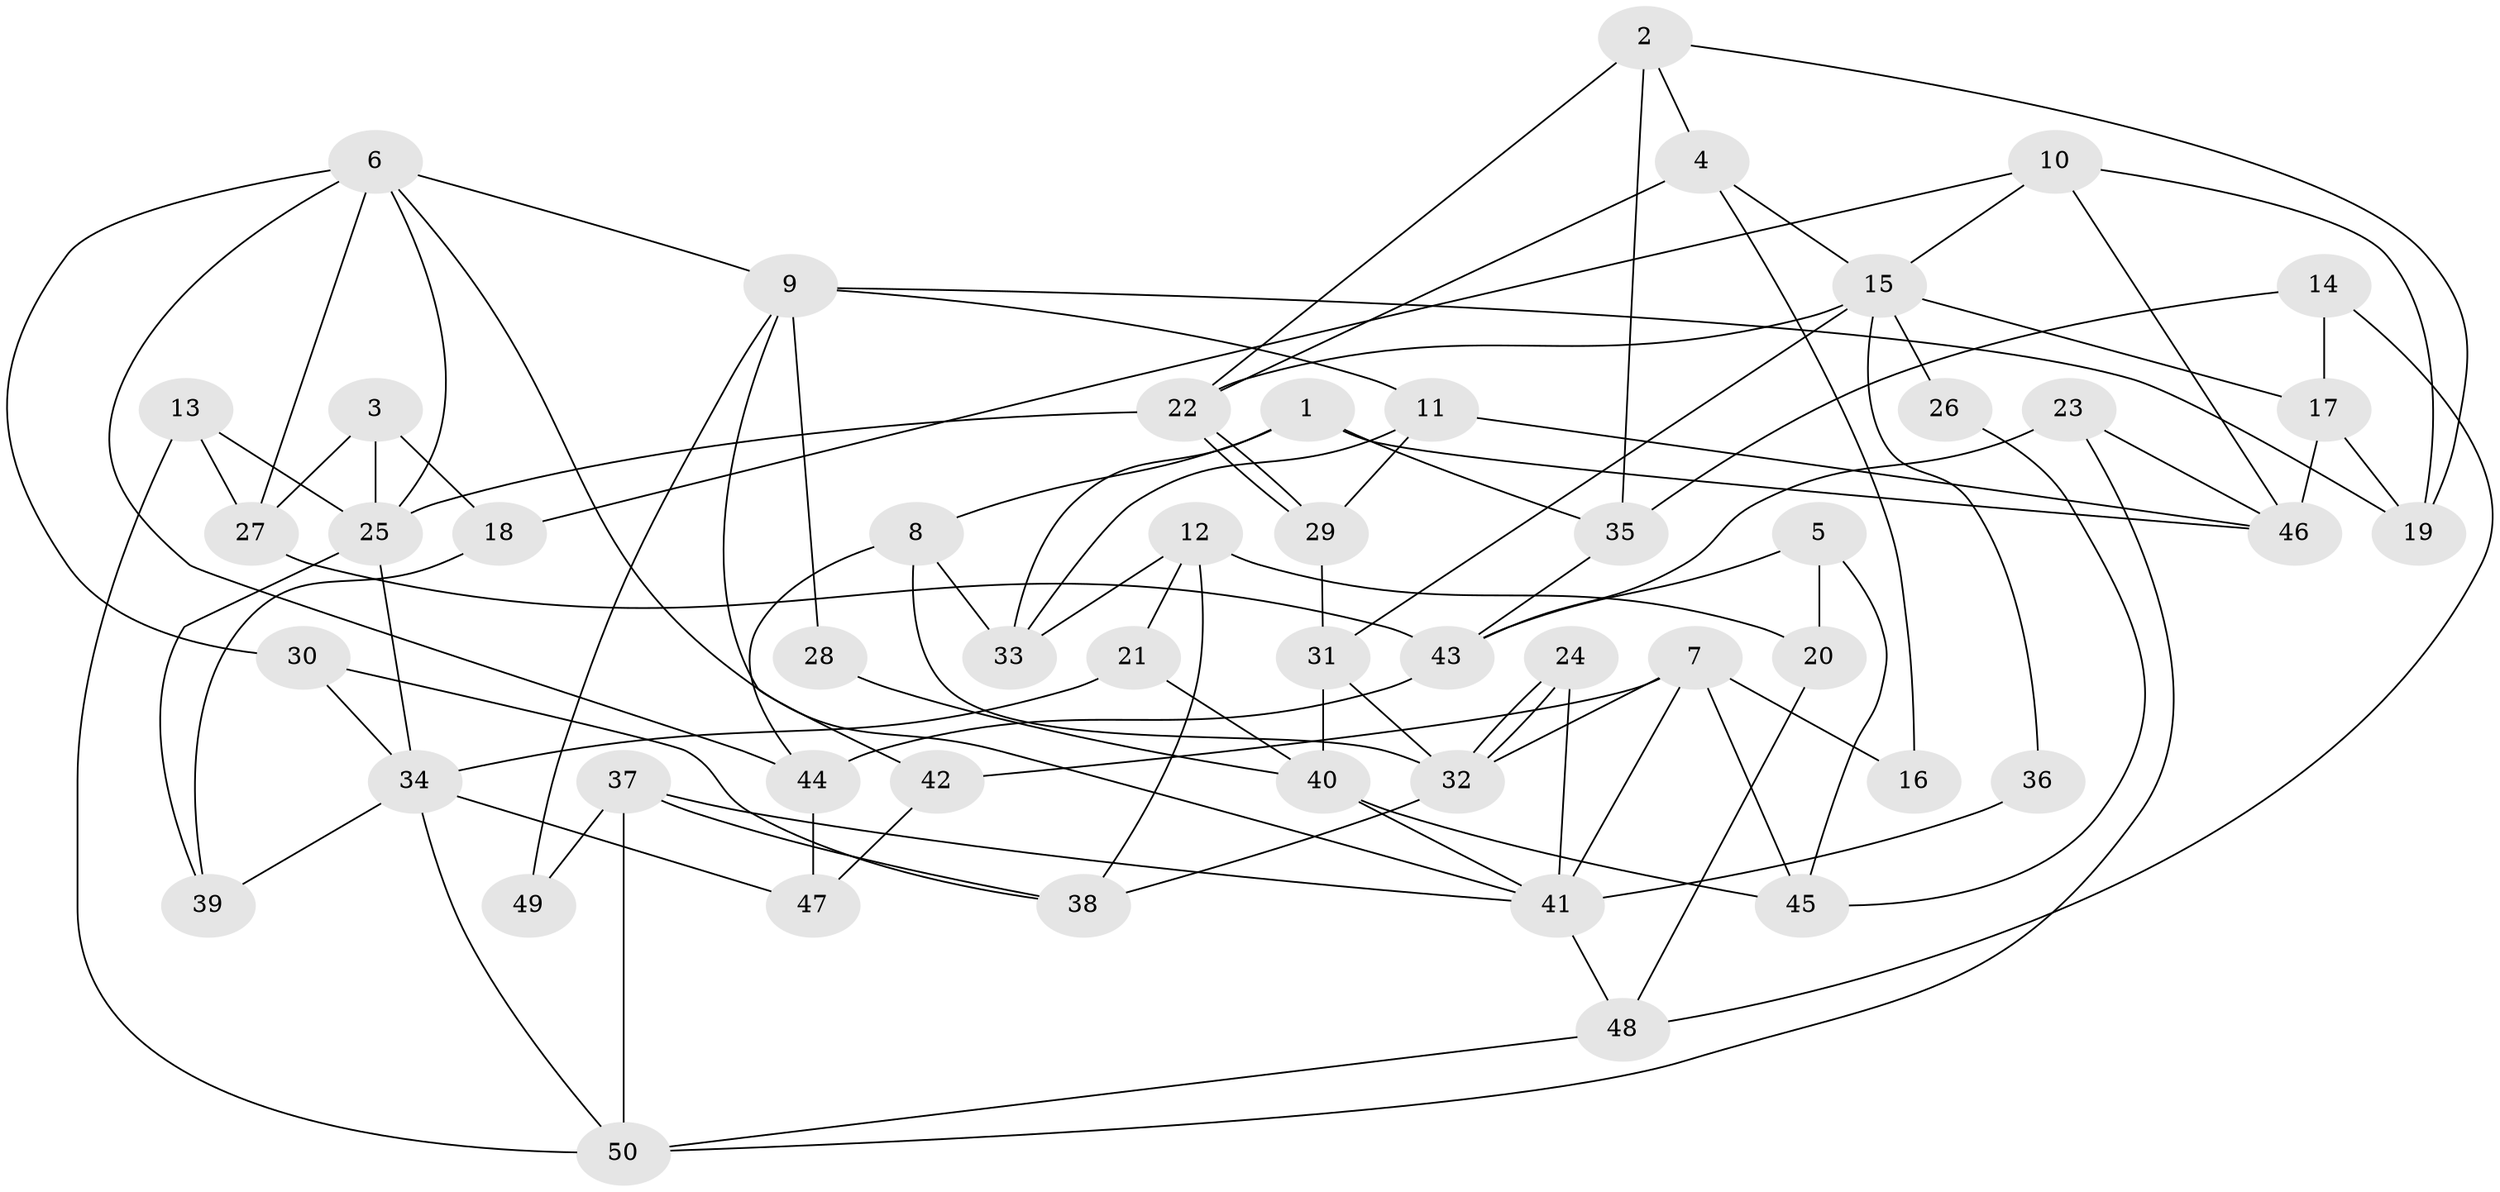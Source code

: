 // coarse degree distribution, {8: 0.16, 6: 0.2, 9: 0.04, 5: 0.12, 2: 0.24, 4: 0.16, 3: 0.08}
// Generated by graph-tools (version 1.1) at 2025/51/03/04/25 22:51:21]
// undirected, 50 vertices, 100 edges
graph export_dot {
  node [color=gray90,style=filled];
  1;
  2;
  3;
  4;
  5;
  6;
  7;
  8;
  9;
  10;
  11;
  12;
  13;
  14;
  15;
  16;
  17;
  18;
  19;
  20;
  21;
  22;
  23;
  24;
  25;
  26;
  27;
  28;
  29;
  30;
  31;
  32;
  33;
  34;
  35;
  36;
  37;
  38;
  39;
  40;
  41;
  42;
  43;
  44;
  45;
  46;
  47;
  48;
  49;
  50;
  1 -- 35;
  1 -- 8;
  1 -- 33;
  1 -- 46;
  2 -- 22;
  2 -- 19;
  2 -- 4;
  2 -- 35;
  3 -- 25;
  3 -- 27;
  3 -- 18;
  4 -- 22;
  4 -- 15;
  4 -- 16;
  5 -- 45;
  5 -- 20;
  5 -- 43;
  6 -- 44;
  6 -- 41;
  6 -- 9;
  6 -- 25;
  6 -- 27;
  6 -- 30;
  7 -- 32;
  7 -- 41;
  7 -- 16;
  7 -- 42;
  7 -- 45;
  8 -- 32;
  8 -- 44;
  8 -- 33;
  9 -- 11;
  9 -- 19;
  9 -- 28;
  9 -- 42;
  9 -- 49;
  10 -- 46;
  10 -- 18;
  10 -- 15;
  10 -- 19;
  11 -- 33;
  11 -- 46;
  11 -- 29;
  12 -- 33;
  12 -- 38;
  12 -- 20;
  12 -- 21;
  13 -- 25;
  13 -- 50;
  13 -- 27;
  14 -- 17;
  14 -- 35;
  14 -- 48;
  15 -- 17;
  15 -- 22;
  15 -- 26;
  15 -- 31;
  15 -- 36;
  17 -- 19;
  17 -- 46;
  18 -- 39;
  20 -- 48;
  21 -- 40;
  21 -- 34;
  22 -- 29;
  22 -- 29;
  22 -- 25;
  23 -- 43;
  23 -- 46;
  23 -- 50;
  24 -- 41;
  24 -- 32;
  24 -- 32;
  25 -- 34;
  25 -- 39;
  26 -- 45;
  27 -- 43;
  28 -- 40;
  29 -- 31;
  30 -- 34;
  30 -- 38;
  31 -- 32;
  31 -- 40;
  32 -- 38;
  34 -- 39;
  34 -- 47;
  34 -- 50;
  35 -- 43;
  36 -- 41;
  37 -- 50;
  37 -- 38;
  37 -- 41;
  37 -- 49;
  40 -- 41;
  40 -- 45;
  41 -- 48;
  42 -- 47;
  43 -- 44;
  44 -- 47;
  48 -- 50;
}
